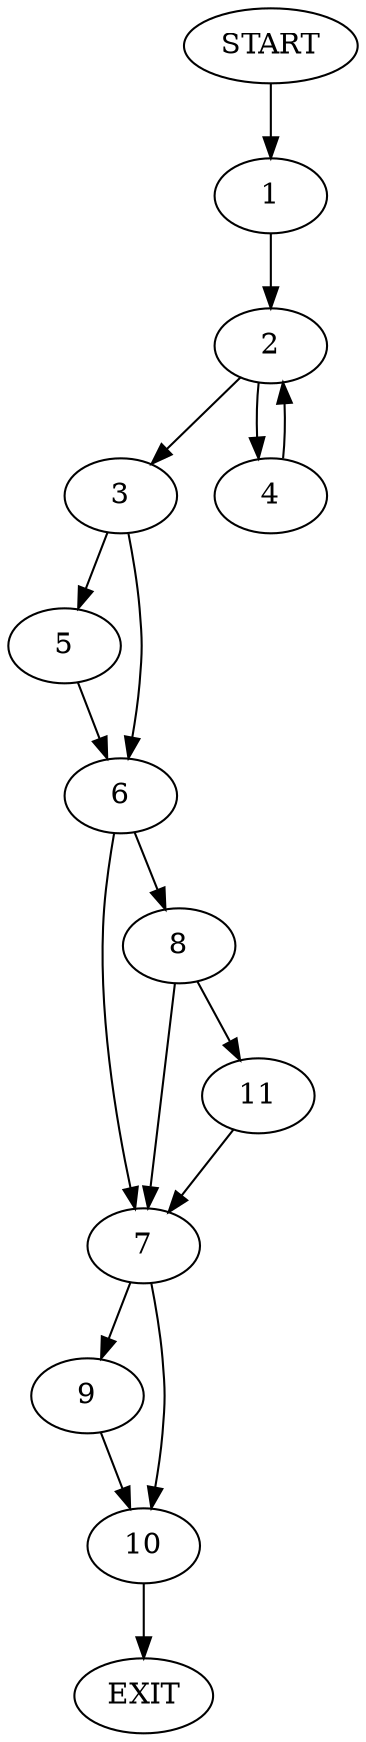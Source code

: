 digraph {
0 [label="START"]
12 [label="EXIT"]
0 -> 1
1 -> 2
2 -> 3
2 -> 4
4 -> 2
3 -> 5
3 -> 6
5 -> 6
6 -> 7
6 -> 8
7 -> 9
7 -> 10
8 -> 7
8 -> 11
11 -> 7
9 -> 10
10 -> 12
}
